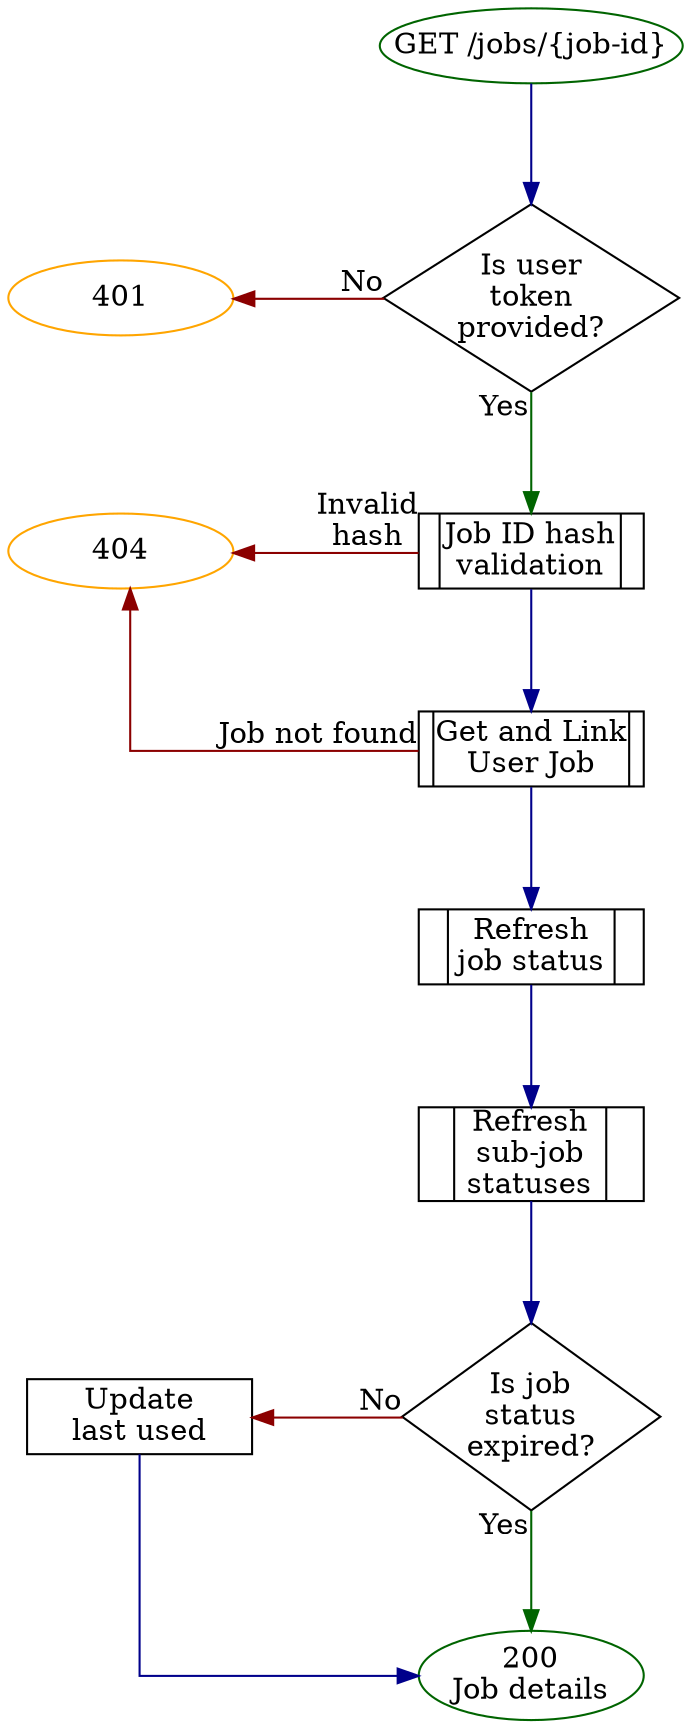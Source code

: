 digraph {
  graph [nodesep=1, ranksep=0.8, splines=ortho]
  node  [margin=0, shape=rect, width=1.5]
  edge  [color=darkblue]

  //
  // Nodes
  //

  // Response Codes
  401 [shape=oval, color=orange]
  404 [shape=oval, color=orange]
  200 [label="200\nJob details", shape=oval, color=darkgreen]

  Start               [label="GET /jobs/{job-id}", shape=oval, color=darkgreen]
  IsUserTokenProvided [label="Is user\ntoken\nprovided?", shape=diamond]
  ValidateJobID       [label="|Job ID hash\nvalidation|", shape=record]
  GetAndLinkUserJob   [label="|Get and Link\nUser Job|", shape=record]
  RefreshJobStatus    [label="|Refresh\njob status|", shape=record]
  RefreshSubJobStatus [label="|Refresh\nsub-job\nstatuses|", shape=record]
  IsJobStillCached    [label="Is job\nstatus\nexpired?", shape=diamond]
  UpdateLastUsed      [label="Update\nlast used"]


  //
  // Edges
  //

  Start               -> IsUserTokenProvided

  IsUserTokenProvided -> ValidateJobID       [taillabel="Yes", color=darkgreen]
  401                 -> IsUserTokenProvided [headlabel="No", color=darkred, dir=back]

  ValidateJobID       -> GetAndLinkUserJob
  ValidateJobID       -> 404                 [taillabel="Invalid\nhash", color=darkred, constraint=false]

  GetAndLinkUserJob   -> RefreshJobStatus
  GetAndLinkUserJob   -> 404                 [taillabel="Job not found", color=darkred, constraint=false]

  RefreshJobStatus    -> RefreshSubJobStatus

  RefreshSubJobStatus -> IsJobStillCached

  UpdateLastUsed      -> IsJobStillCached    [headlabel="No", color=darkred, dir=back]
  IsJobStillCached    -> 200                 [taillabel="Yes", color=darkgreen]
  UpdateLastUsed      -> 200                 [constraint=false]


  //
  // Formatting
  //
  { rank=same; IsUserTokenProvided; 401 }
  { rank=same; 404; ValidateJobID }
  { rank=same; UpdateLastUsed; IsJobStillCached }

  {
    edge [style=invis]
    401 -> 404
  }
}